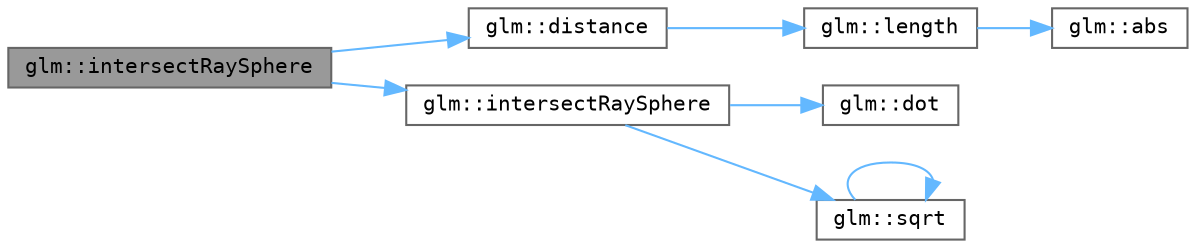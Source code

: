digraph "glm::intersectRaySphere"
{
 // LATEX_PDF_SIZE
  bgcolor="transparent";
  edge [fontname=Terminal,fontsize=10,labelfontname=Helvetica,labelfontsize=10];
  node [fontname=Terminal,fontsize=10,shape=box,height=0.2,width=0.4];
  rankdir="LR";
  Node1 [label="glm::intersectRaySphere",height=0.2,width=0.4,color="gray40", fillcolor="grey60", style="filled", fontcolor="black",tooltip=" "];
  Node1 -> Node2 [color="steelblue1",style="solid"];
  Node2 [label="glm::distance",height=0.2,width=0.4,color="grey40", fillcolor="white", style="filled",URL="$namespaceglm.html#aa7275be4cec4bfcf1c4a7add8f3ee7f4",tooltip=" "];
  Node2 -> Node3 [color="steelblue1",style="solid"];
  Node3 [label="glm::length",height=0.2,width=0.4,color="grey40", fillcolor="white", style="filled",URL="$namespaceglm.html#abcd8538aa95a8963803ec42c2fd654cd",tooltip=" "];
  Node3 -> Node4 [color="steelblue1",style="solid"];
  Node4 [label="glm::abs",height=0.2,width=0.4,color="grey40", fillcolor="white", style="filled",URL="$group__core__func__common.html#ga439e60a72eadecfeda2df5449c613a64",tooltip=" "];
  Node1 -> Node5 [color="steelblue1",style="solid"];
  Node5 [label="glm::intersectRaySphere",height=0.2,width=0.4,color="grey40", fillcolor="white", style="filled",URL="$group__gtx__intersect.html#ga69367b81be6a589e3a1f9661b4430a27",tooltip=" "];
  Node5 -> Node6 [color="steelblue1",style="solid"];
  Node6 [label="glm::dot",height=0.2,width=0.4,color="grey40", fillcolor="white", style="filled",URL="$namespaceglm.html#aee4f67dd98afd5ecd486c06bbf72211d",tooltip=" "];
  Node5 -> Node7 [color="steelblue1",style="solid"];
  Node7 [label="glm::sqrt",height=0.2,width=0.4,color="grey40", fillcolor="white", style="filled",URL="$group__core__func__exponential.html#ga1f904e09827e939a56e4158f45ca8ede",tooltip=" "];
  Node7 -> Node7 [color="steelblue1",style="solid"];
}
